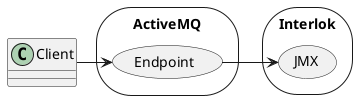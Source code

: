 ```plantuml
@startuml
storage ActiveMQ {
usecase Endpoint[
Endpoint
]
}

storage Interlok {
usecase JMX [
JMX
]
}

Client -> Endpoint
Endpoint -> JMX
@enduml
```
